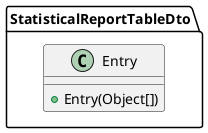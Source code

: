@startuml

    class StatisticalReportTableDto.Entry [[StatisticalReportTableDto.Entry.html]] {
        +Entry(Object[])
    }

@enduml
